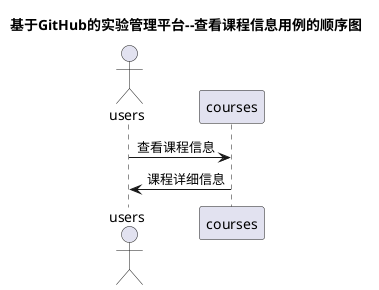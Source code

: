 @startuml
title 基于GitHub的实验管理平台--查看课程信息用例的顺序图
actor users
users -> courses: 查看课程信息
courses -> users: 课程详细信息
@enduml
